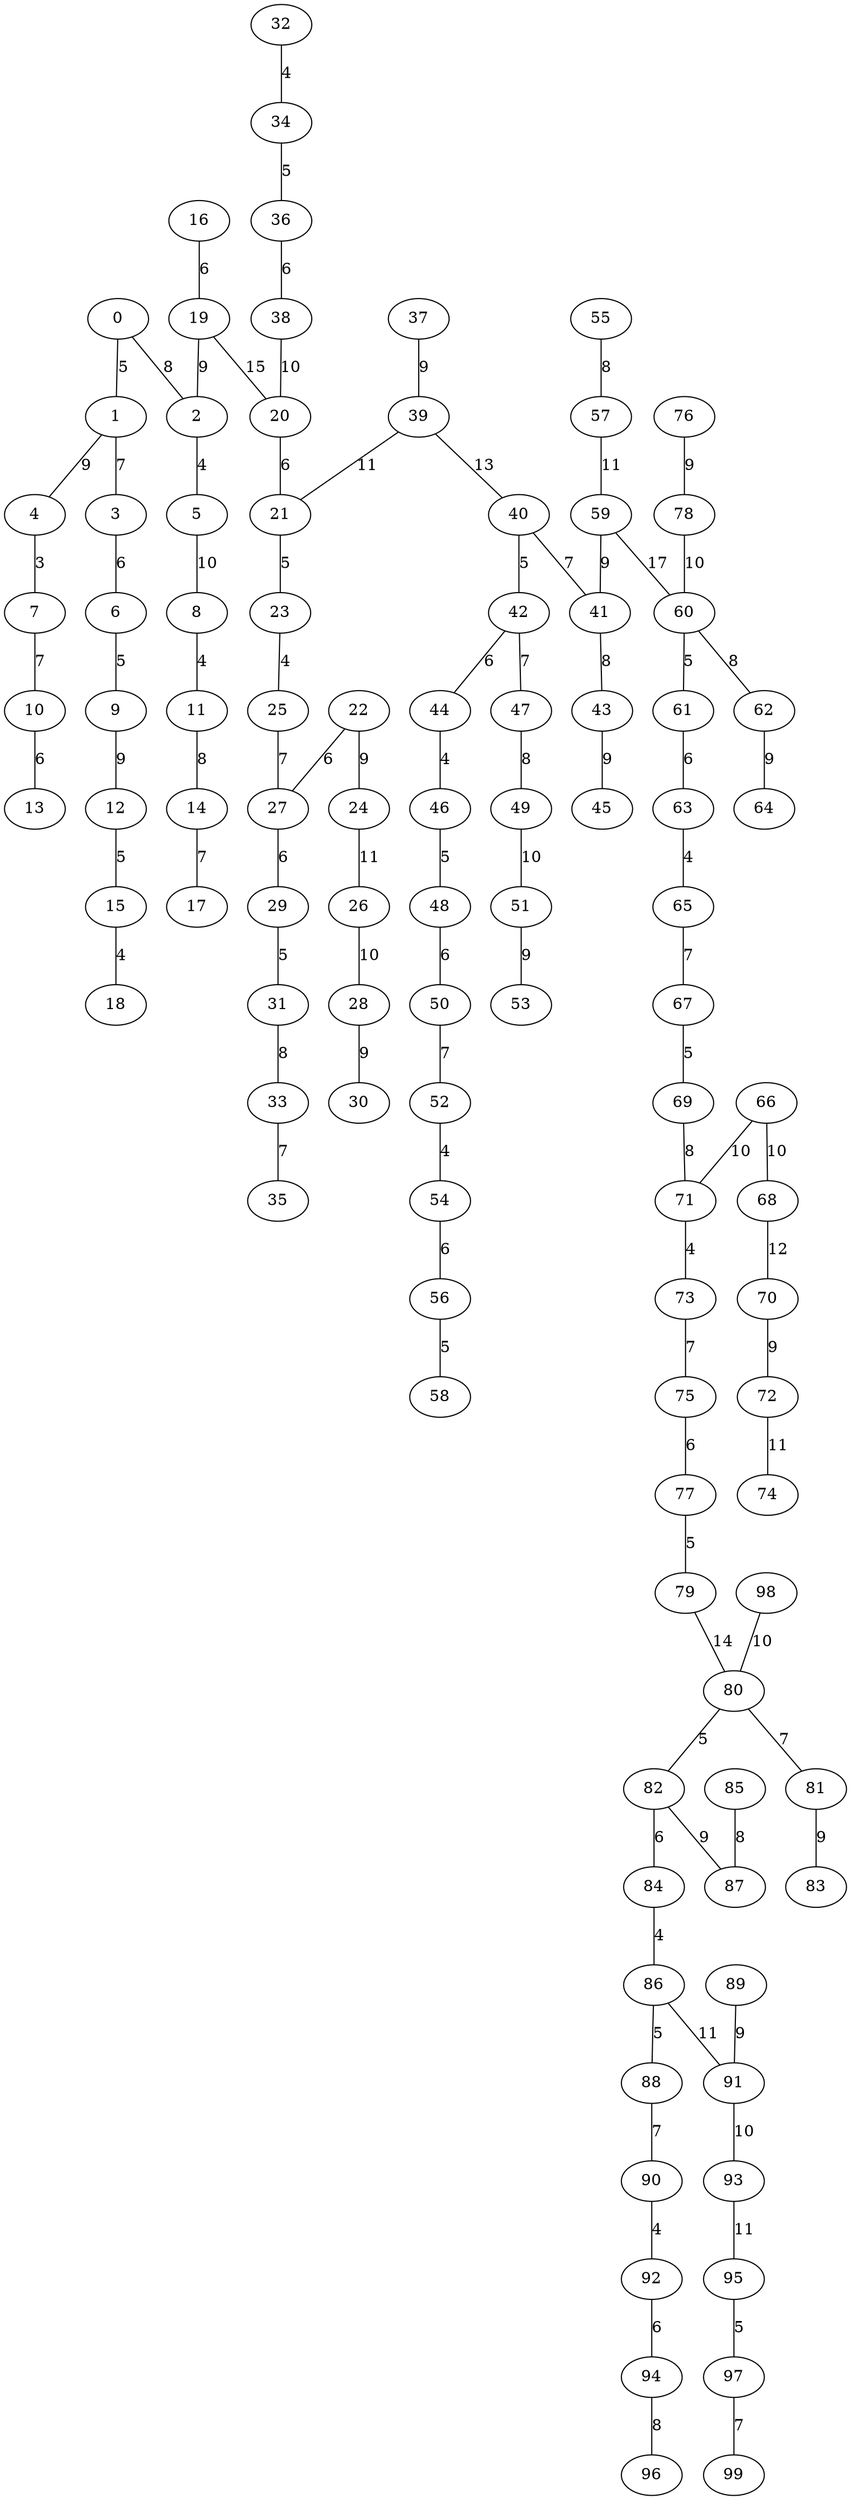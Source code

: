 graph G {
    4 -- 7 [label=3];
    2 -- 5 [label=4];
    8 -- 11 [label=4];
    15 -- 18 [label=4];
    23 -- 25 [label=4];
    32 -- 34 [label=4];
    44 -- 46 [label=4];
    52 -- 54 [label=4];
    63 -- 65 [label=4];
    71 -- 73 [label=4];
    84 -- 86 [label=4];
    90 -- 92 [label=4];
    0 -- 1 [label=5];
    6 -- 9 [label=5];
    12 -- 15 [label=5];
    21 -- 23 [label=5];
    29 -- 31 [label=5];
    34 -- 36 [label=5];
    40 -- 42 [label=5];
    46 -- 48 [label=5];
    56 -- 58 [label=5];
    60 -- 61 [label=5];
    67 -- 69 [label=5];
    77 -- 79 [label=5];
    80 -- 82 [label=5];
    86 -- 88 [label=5];
    95 -- 97 [label=5];
    3 -- 6 [label=6];
    10 -- 13 [label=6];
    16 -- 19 [label=6];
    20 -- 21 [label=6];
    27 -- 29 [label=6];
    36 -- 38 [label=6];
    22 -- 27 [label=6];
    42 -- 44 [label=6];
    48 -- 50 [label=6];
    54 -- 56 [label=6];
    61 -- 63 [label=6];
    75 -- 77 [label=6];
    82 -- 84 [label=6];
    92 -- 94 [label=6];
    1 -- 3 [label=7];
    7 -- 10 [label=7];
    14 -- 17 [label=7];
    25 -- 27 [label=7];
    33 -- 35 [label=7];
    40 -- 41 [label=7];
    50 -- 52 [label=7];
    42 -- 47 [label=7];
    65 -- 67 [label=7];
    73 -- 75 [label=7];
    80 -- 81 [label=7];
    88 -- 90 [label=7];
    97 -- 99 [label=7];
    0 -- 2 [label=8];
    11 -- 14 [label=8];
    31 -- 33 [label=8];
    41 -- 43 [label=8];
    47 -- 49 [label=8];
    55 -- 57 [label=8];
    60 -- 62 [label=8];
    69 -- 71 [label=8];
    85 -- 87 [label=8];
    94 -- 96 [label=8];
    1 -- 4 [label=9];
    9 -- 12 [label=9];
    19 -- 2 [label=9];
    22 -- 24 [label=9];
    28 -- 30 [label=9];
    37 -- 39 [label=9];
    43 -- 45 [label=9];
    51 -- 53 [label=9];
    59 -- 41 [label=9];
    62 -- 64 [label=9];
    70 -- 72 [label=9];
    76 -- 78 [label=9];
    81 -- 83 [label=9];
    89 -- 91 [label=9];
    82 -- 87 [label=9];
    5 -- 8 [label=10];
    26 -- 28 [label=10];
    38 -- 20 [label=10];
    49 -- 51 [label=10];
    66 -- 68 [label=10];
    78 -- 60 [label=10];
    66 -- 71 [label=10];
    91 -- 93 [label=10];
    98 -- 80 [label=10];
    24 -- 26 [label=11];
    39 -- 21 [label=11];
    57 -- 59 [label=11];
    72 -- 74 [label=11];
    93 -- 95 [label=11];
    86 -- 91 [label=11];
    68 -- 70 [label=12];
    39 -- 40 [label=13];
    79 -- 80 [label=14];
    19 -- 20 [label=15];
    59 -- 60 [label=17];
}
